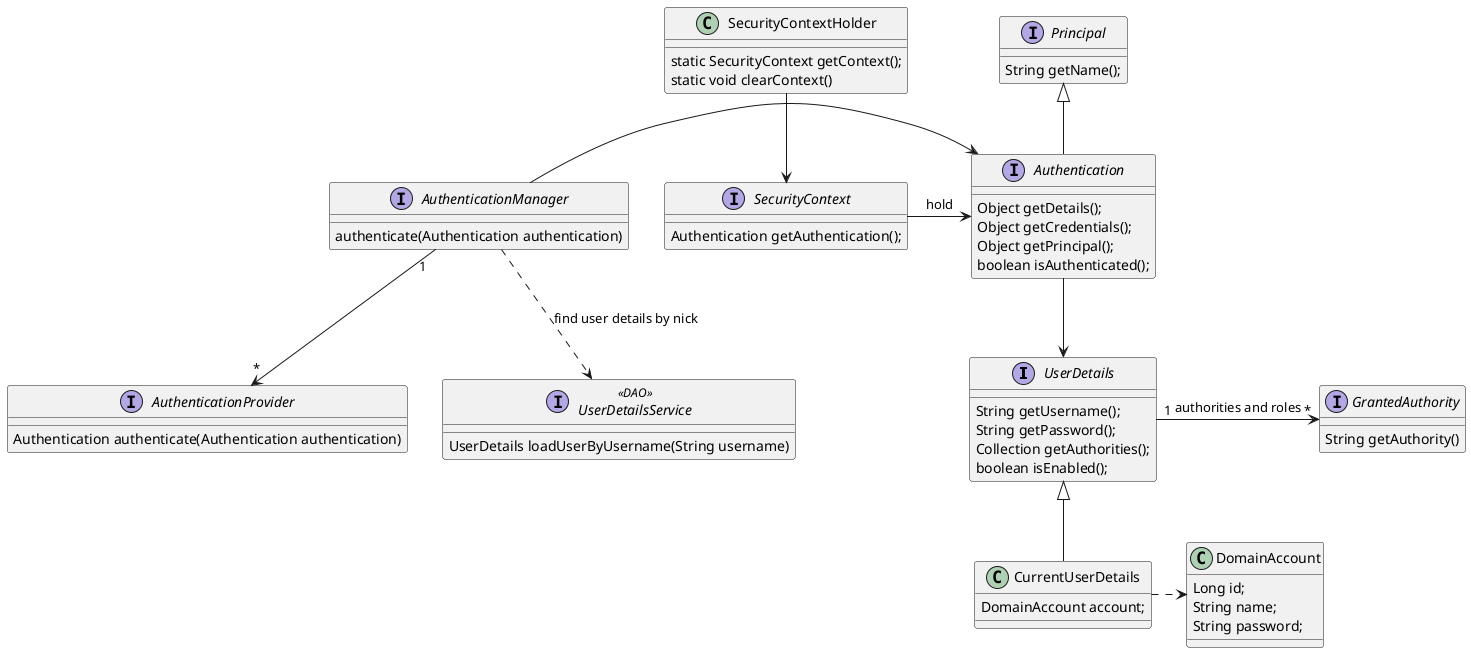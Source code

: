 @startuml

interface UserDetails  {
  String getUsername();
  String getPassword();
  Collection getAuthorities();
  boolean isEnabled();
}

interface GrantedAuthority{
   String getAuthority()
}
class DomainAccount {
   Long id;
   String name;
   String password;
}
class CurrentUserDetails {
   DomainAccount account;
}
UserDetails "1" -right-> "*" GrantedAuthority: authorities and roles
CurrentUserDetails -up-|> UserDetails
CurrentUserDetails .right.> DomainAccount

interface Principal {
  String getName();
}
interface Authentication {
  Object getDetails();
  Object getCredentials();
  Object getPrincipal();
  boolean isAuthenticated();
}
Authentication -up-|> Principal
Authentication --> UserDetails

interface AuthenticationProvider {
   Authentication authenticate(Authentication authentication)
}
interface AuthenticationManager {
   authenticate(Authentication authentication)
}

interface UserDetailsService <<DAO>> {
   UserDetails loadUserByUsername(String username)
}

AuthenticationManager "1" --> "*" AuthenticationProvider
AuthenticationManager ..> UserDetailsService: find user details by nick
AuthenticationManager -> Authentication

class SecurityContextHolder {
   static SecurityContext getContext();
   static void clearContext()
}
interface SecurityContext {
   Authentication getAuthentication();
}
SecurityContextHolder -down-> SecurityContext
SecurityContext -right-> Authentication: hold


@enduml
